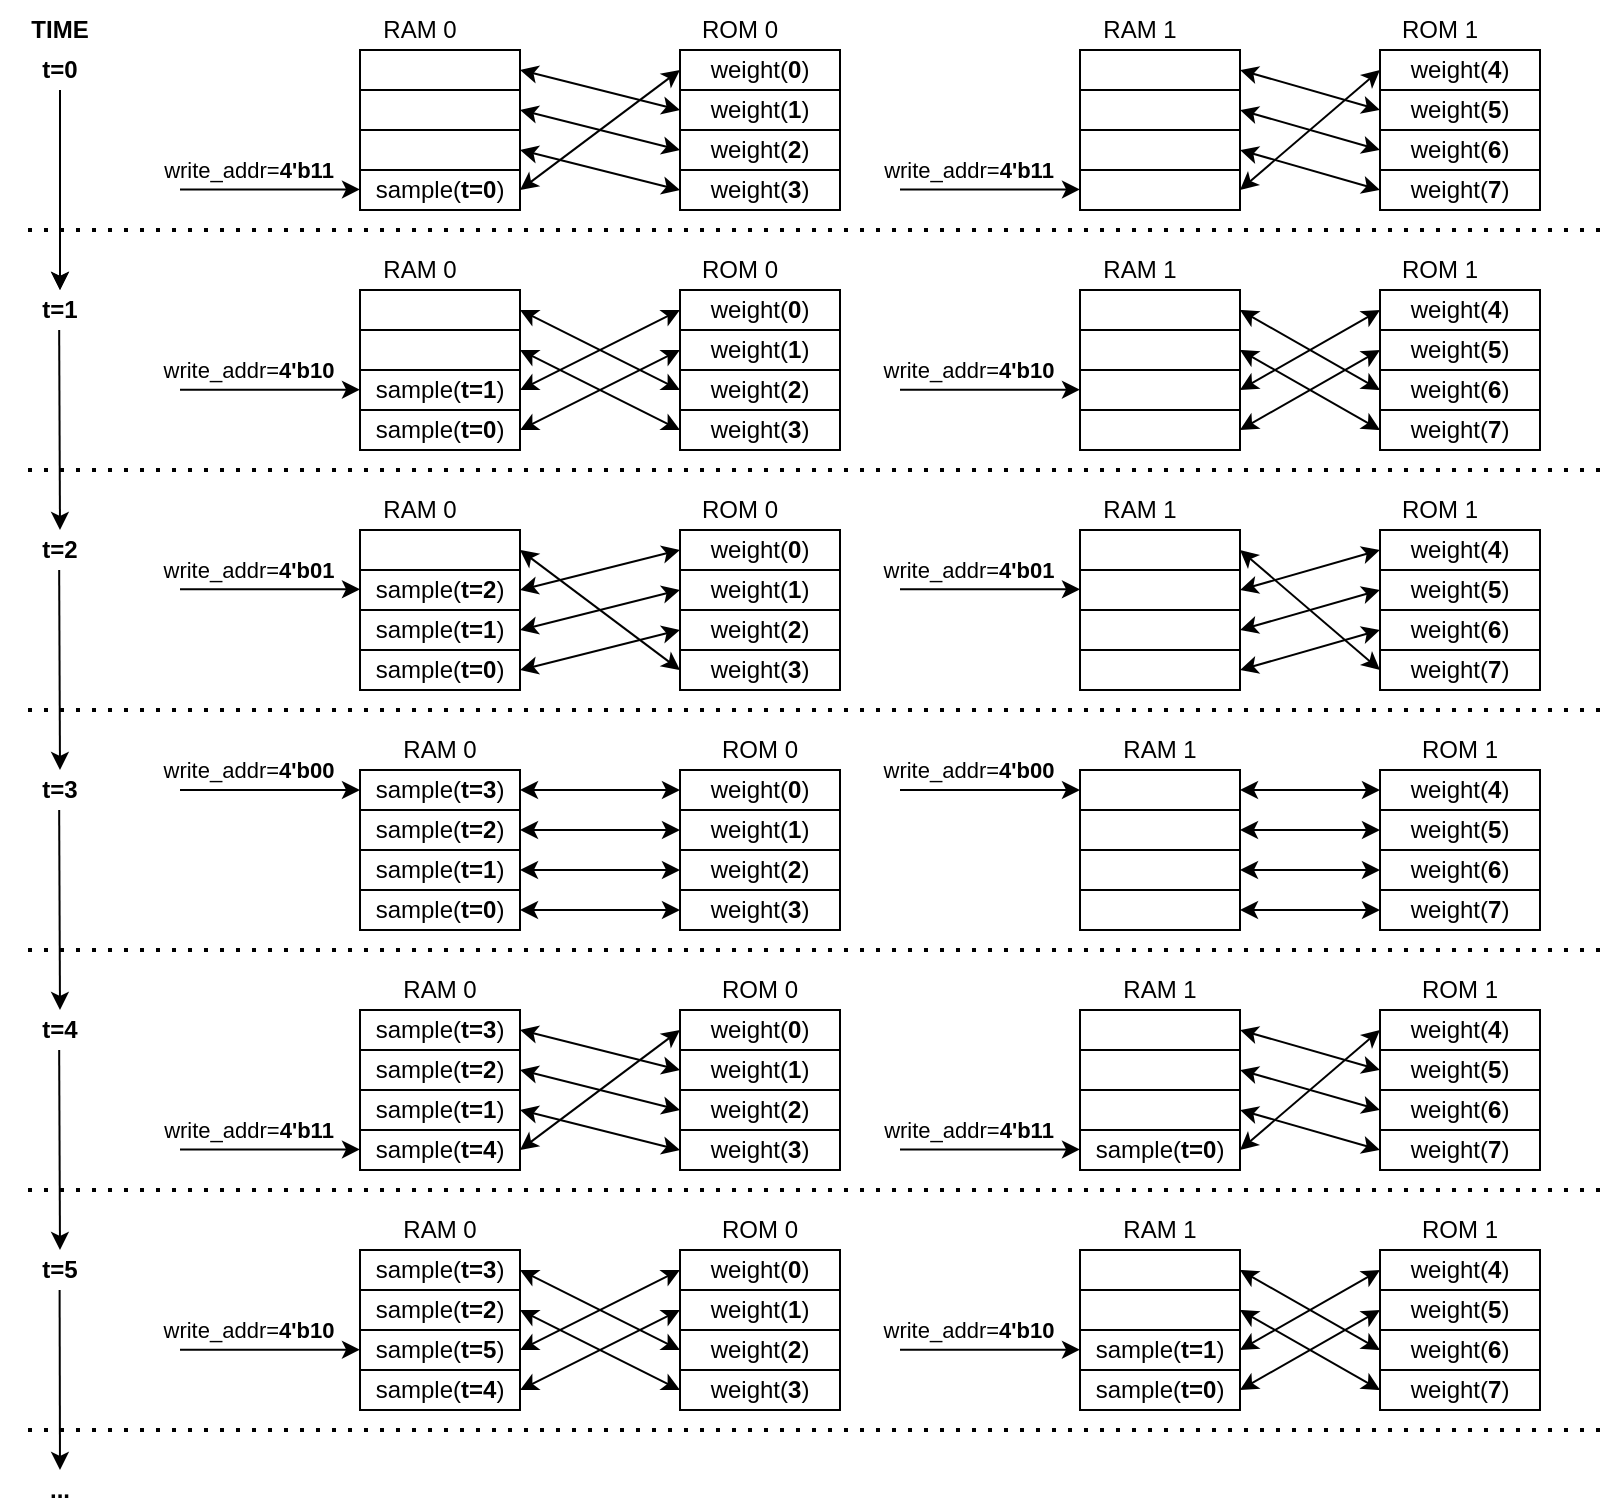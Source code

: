 <mxfile version="25.0.3">
  <diagram name="Page-1" id="099fd60b-425b-db50-ffb0-6b813814b670">
    <mxGraphModel dx="1434" dy="795" grid="1" gridSize="10" guides="1" tooltips="1" connect="1" arrows="1" fold="1" page="1" pageScale="1" pageWidth="850" pageHeight="1100" background="none" math="0" shadow="0">
      <root>
        <mxCell id="0" />
        <mxCell id="1" parent="0" />
        <mxCell id="505jJCxTDHuLh0HeMeBI-2" value="" style="rounded=0;whiteSpace=wrap;html=1;" parent="1" vertex="1">
          <mxGeometry x="360" y="200" width="80" height="20" as="geometry" />
        </mxCell>
        <mxCell id="505jJCxTDHuLh0HeMeBI-3" value="" style="rounded=0;whiteSpace=wrap;html=1;" parent="1" vertex="1">
          <mxGeometry x="360" y="220" width="80" height="20" as="geometry" />
        </mxCell>
        <mxCell id="505jJCxTDHuLh0HeMeBI-4" value="" style="rounded=0;whiteSpace=wrap;html=1;" parent="1" vertex="1">
          <mxGeometry x="360" y="240" width="80" height="20" as="geometry" />
        </mxCell>
        <mxCell id="505jJCxTDHuLh0HeMeBI-5" value="sample(&lt;b&gt;t=0&lt;/b&gt;)" style="rounded=0;whiteSpace=wrap;html=1;" parent="1" vertex="1">
          <mxGeometry x="360" y="260" width="80" height="20" as="geometry" />
        </mxCell>
        <mxCell id="505jJCxTDHuLh0HeMeBI-6" value="weight(&lt;b&gt;0&lt;/b&gt;)" style="rounded=0;whiteSpace=wrap;html=1;" parent="1" vertex="1">
          <mxGeometry x="520" y="200" width="80" height="20" as="geometry" />
        </mxCell>
        <mxCell id="505jJCxTDHuLh0HeMeBI-7" value="weight(&lt;b&gt;1&lt;/b&gt;)" style="rounded=0;whiteSpace=wrap;html=1;" parent="1" vertex="1">
          <mxGeometry x="520" y="220" width="80" height="20" as="geometry" />
        </mxCell>
        <mxCell id="505jJCxTDHuLh0HeMeBI-8" value="weight(&lt;b&gt;2&lt;/b&gt;)" style="rounded=0;whiteSpace=wrap;html=1;" parent="1" vertex="1">
          <mxGeometry x="520" y="240" width="80" height="20" as="geometry" />
        </mxCell>
        <mxCell id="505jJCxTDHuLh0HeMeBI-9" value="weight(&lt;b&gt;3&lt;/b&gt;)" style="rounded=0;whiteSpace=wrap;html=1;" parent="1" vertex="1">
          <mxGeometry x="520" y="260" width="80" height="20" as="geometry" />
        </mxCell>
        <mxCell id="505jJCxTDHuLh0HeMeBI-12" value="" style="endArrow=classic;startArrow=classic;html=1;rounded=0;exitX=1;exitY=0.5;exitDx=0;exitDy=0;entryX=0;entryY=0.5;entryDx=0;entryDy=0;" parent="1" source="505jJCxTDHuLh0HeMeBI-5" target="505jJCxTDHuLh0HeMeBI-6" edge="1">
          <mxGeometry width="50" height="50" relative="1" as="geometry">
            <mxPoint x="490" y="280" as="sourcePoint" />
            <mxPoint x="540" y="230" as="targetPoint" />
          </mxGeometry>
        </mxCell>
        <mxCell id="505jJCxTDHuLh0HeMeBI-13" value="" style="endArrow=classic;startArrow=classic;html=1;rounded=0;exitX=1;exitY=0.5;exitDx=0;exitDy=0;entryX=0;entryY=0.5;entryDx=0;entryDy=0;" parent="1" source="505jJCxTDHuLh0HeMeBI-4" target="505jJCxTDHuLh0HeMeBI-9" edge="1">
          <mxGeometry width="50" height="50" relative="1" as="geometry">
            <mxPoint x="500" y="430" as="sourcePoint" />
            <mxPoint x="620" y="310" as="targetPoint" />
          </mxGeometry>
        </mxCell>
        <mxCell id="505jJCxTDHuLh0HeMeBI-14" value="" style="endArrow=classic;startArrow=classic;html=1;rounded=0;exitX=1;exitY=0.5;exitDx=0;exitDy=0;entryX=0;entryY=0.5;entryDx=0;entryDy=0;" parent="1" source="505jJCxTDHuLh0HeMeBI-3" target="505jJCxTDHuLh0HeMeBI-8" edge="1">
          <mxGeometry width="50" height="50" relative="1" as="geometry">
            <mxPoint x="465" y="230" as="sourcePoint" />
            <mxPoint x="585" y="270" as="targetPoint" />
          </mxGeometry>
        </mxCell>
        <mxCell id="505jJCxTDHuLh0HeMeBI-15" value="" style="endArrow=classic;startArrow=classic;html=1;rounded=0;exitX=1;exitY=0.5;exitDx=0;exitDy=0;entryX=0;entryY=0.5;entryDx=0;entryDy=0;" parent="1" source="505jJCxTDHuLh0HeMeBI-2" target="505jJCxTDHuLh0HeMeBI-7" edge="1">
          <mxGeometry width="50" height="50" relative="1" as="geometry">
            <mxPoint x="460" y="200" as="sourcePoint" />
            <mxPoint x="580" y="240" as="targetPoint" />
          </mxGeometry>
        </mxCell>
        <mxCell id="505jJCxTDHuLh0HeMeBI-16" value="" style="rounded=0;whiteSpace=wrap;html=1;" parent="1" vertex="1">
          <mxGeometry x="360" y="320" width="80" height="20" as="geometry" />
        </mxCell>
        <mxCell id="505jJCxTDHuLh0HeMeBI-17" value="" style="rounded=0;whiteSpace=wrap;html=1;" parent="1" vertex="1">
          <mxGeometry x="360" y="340" width="80" height="20" as="geometry" />
        </mxCell>
        <mxCell id="505jJCxTDHuLh0HeMeBI-18" value="sample(&lt;b&gt;t=1&lt;/b&gt;)" style="rounded=0;whiteSpace=wrap;html=1;" parent="1" vertex="1">
          <mxGeometry x="360" y="360" width="80" height="20" as="geometry" />
        </mxCell>
        <mxCell id="505jJCxTDHuLh0HeMeBI-19" value="sample(&lt;b&gt;t=0&lt;/b&gt;)" style="rounded=0;whiteSpace=wrap;html=1;" parent="1" vertex="1">
          <mxGeometry x="360" y="380" width="80" height="20" as="geometry" />
        </mxCell>
        <mxCell id="505jJCxTDHuLh0HeMeBI-20" value="weight(&lt;b&gt;0&lt;/b&gt;)" style="rounded=0;whiteSpace=wrap;html=1;" parent="1" vertex="1">
          <mxGeometry x="520" y="320" width="80" height="20" as="geometry" />
        </mxCell>
        <mxCell id="505jJCxTDHuLh0HeMeBI-21" value="weight(&lt;b&gt;1&lt;/b&gt;)" style="rounded=0;whiteSpace=wrap;html=1;" parent="1" vertex="1">
          <mxGeometry x="520" y="340" width="80" height="20" as="geometry" />
        </mxCell>
        <mxCell id="505jJCxTDHuLh0HeMeBI-22" value="weight(&lt;b&gt;2&lt;/b&gt;)" style="rounded=0;whiteSpace=wrap;html=1;" parent="1" vertex="1">
          <mxGeometry x="520" y="360" width="80" height="20" as="geometry" />
        </mxCell>
        <mxCell id="505jJCxTDHuLh0HeMeBI-23" value="weight(&lt;b&gt;3&lt;/b&gt;)" style="rounded=0;whiteSpace=wrap;html=1;" parent="1" vertex="1">
          <mxGeometry x="520" y="380" width="80" height="20" as="geometry" />
        </mxCell>
        <mxCell id="505jJCxTDHuLh0HeMeBI-24" value="" style="endArrow=classic;html=1;rounded=0;entryX=0;entryY=0.5;entryDx=0;entryDy=0;" parent="1" edge="1">
          <mxGeometry width="50" height="50" relative="1" as="geometry">
            <mxPoint x="270" y="369.83" as="sourcePoint" />
            <mxPoint x="360" y="369.83" as="targetPoint" />
          </mxGeometry>
        </mxCell>
        <mxCell id="505jJCxTDHuLh0HeMeBI-25" value="&lt;div&gt;write_addr=&lt;b&gt;4&#39;b10&lt;/b&gt;&lt;/div&gt;" style="edgeLabel;html=1;align=center;verticalAlign=middle;resizable=0;points=[];" parent="505jJCxTDHuLh0HeMeBI-24" vertex="1" connectable="0">
          <mxGeometry x="-0.346" y="1" relative="1" as="geometry">
            <mxPoint x="4" y="-9" as="offset" />
          </mxGeometry>
        </mxCell>
        <mxCell id="505jJCxTDHuLh0HeMeBI-26" value="" style="endArrow=classic;startArrow=classic;html=1;rounded=0;exitX=1;exitY=0.5;exitDx=0;exitDy=0;entryX=0;entryY=0.5;entryDx=0;entryDy=0;" parent="1" source="505jJCxTDHuLh0HeMeBI-18" target="505jJCxTDHuLh0HeMeBI-20" edge="1">
          <mxGeometry width="50" height="50" relative="1" as="geometry">
            <mxPoint x="490" y="420" as="sourcePoint" />
            <mxPoint x="540" y="370" as="targetPoint" />
          </mxGeometry>
        </mxCell>
        <mxCell id="505jJCxTDHuLh0HeMeBI-27" value="" style="endArrow=classic;startArrow=classic;html=1;rounded=0;exitX=1;exitY=0.5;exitDx=0;exitDy=0;entryX=0;entryY=0.5;entryDx=0;entryDy=0;" parent="1" source="505jJCxTDHuLh0HeMeBI-17" target="505jJCxTDHuLh0HeMeBI-23" edge="1">
          <mxGeometry width="50" height="50" relative="1" as="geometry">
            <mxPoint x="500" y="570" as="sourcePoint" />
            <mxPoint x="620" y="450" as="targetPoint" />
          </mxGeometry>
        </mxCell>
        <mxCell id="505jJCxTDHuLh0HeMeBI-28" value="" style="endArrow=classic;startArrow=classic;html=1;rounded=0;exitX=1;exitY=0.5;exitDx=0;exitDy=0;entryX=0;entryY=0.5;entryDx=0;entryDy=0;" parent="1" source="505jJCxTDHuLh0HeMeBI-16" target="505jJCxTDHuLh0HeMeBI-22" edge="1">
          <mxGeometry width="50" height="50" relative="1" as="geometry">
            <mxPoint x="465" y="370" as="sourcePoint" />
            <mxPoint x="585" y="410" as="targetPoint" />
          </mxGeometry>
        </mxCell>
        <mxCell id="505jJCxTDHuLh0HeMeBI-29" value="" style="endArrow=classic;startArrow=classic;html=1;rounded=0;exitX=1;exitY=0.5;exitDx=0;exitDy=0;entryX=0;entryY=0.5;entryDx=0;entryDy=0;" parent="1" source="505jJCxTDHuLh0HeMeBI-19" target="505jJCxTDHuLh0HeMeBI-21" edge="1">
          <mxGeometry width="50" height="50" relative="1" as="geometry">
            <mxPoint x="460" y="340" as="sourcePoint" />
            <mxPoint x="580" y="380" as="targetPoint" />
          </mxGeometry>
        </mxCell>
        <mxCell id="505jJCxTDHuLh0HeMeBI-44" value="" style="endArrow=classic;html=1;rounded=0;entryX=0;entryY=0.5;entryDx=0;entryDy=0;" parent="1" edge="1">
          <mxGeometry width="50" height="50" relative="1" as="geometry">
            <mxPoint x="270" y="269.71" as="sourcePoint" />
            <mxPoint x="360" y="269.71" as="targetPoint" />
          </mxGeometry>
        </mxCell>
        <mxCell id="505jJCxTDHuLh0HeMeBI-45" value="&lt;div&gt;write_addr=&lt;b&gt;4&#39;b11&lt;/b&gt;&lt;/div&gt;" style="edgeLabel;html=1;align=center;verticalAlign=middle;resizable=0;points=[];" parent="505jJCxTDHuLh0HeMeBI-44" vertex="1" connectable="0">
          <mxGeometry x="-0.346" y="1" relative="1" as="geometry">
            <mxPoint x="4" y="-9" as="offset" />
          </mxGeometry>
        </mxCell>
        <mxCell id="505jJCxTDHuLh0HeMeBI-92" value="" style="rounded=0;whiteSpace=wrap;html=1;" parent="1" vertex="1">
          <mxGeometry x="720" y="200" width="80" height="20" as="geometry" />
        </mxCell>
        <mxCell id="505jJCxTDHuLh0HeMeBI-93" value="" style="rounded=0;whiteSpace=wrap;html=1;" parent="1" vertex="1">
          <mxGeometry x="720" y="220" width="80" height="20" as="geometry" />
        </mxCell>
        <mxCell id="505jJCxTDHuLh0HeMeBI-94" value="" style="rounded=0;whiteSpace=wrap;html=1;" parent="1" vertex="1">
          <mxGeometry x="720" y="240" width="80" height="20" as="geometry" />
        </mxCell>
        <mxCell id="505jJCxTDHuLh0HeMeBI-95" value="" style="rounded=0;whiteSpace=wrap;html=1;" parent="1" vertex="1">
          <mxGeometry x="720" y="260" width="80" height="20" as="geometry" />
        </mxCell>
        <mxCell id="505jJCxTDHuLh0HeMeBI-96" value="weight(&lt;b&gt;4&lt;/b&gt;)" style="rounded=0;whiteSpace=wrap;html=1;" parent="1" vertex="1">
          <mxGeometry x="870" y="200" width="80" height="20" as="geometry" />
        </mxCell>
        <mxCell id="505jJCxTDHuLh0HeMeBI-97" value="weight(&lt;b&gt;5&lt;/b&gt;)" style="rounded=0;whiteSpace=wrap;html=1;" parent="1" vertex="1">
          <mxGeometry x="870" y="220" width="80" height="20" as="geometry" />
        </mxCell>
        <mxCell id="505jJCxTDHuLh0HeMeBI-98" value="weight(&lt;b&gt;6&lt;/b&gt;)" style="rounded=0;whiteSpace=wrap;html=1;" parent="1" vertex="1">
          <mxGeometry x="870" y="240" width="80" height="20" as="geometry" />
        </mxCell>
        <mxCell id="505jJCxTDHuLh0HeMeBI-99" value="weight(&lt;b&gt;7&lt;/b&gt;)" style="rounded=0;whiteSpace=wrap;html=1;" parent="1" vertex="1">
          <mxGeometry x="870" y="260" width="80" height="20" as="geometry" />
        </mxCell>
        <mxCell id="505jJCxTDHuLh0HeMeBI-100" value="" style="endArrow=classic;startArrow=classic;html=1;rounded=0;exitX=1;exitY=0.5;exitDx=0;exitDy=0;entryX=0;entryY=0.5;entryDx=0;entryDy=0;" parent="1" source="505jJCxTDHuLh0HeMeBI-95" target="505jJCxTDHuLh0HeMeBI-96" edge="1">
          <mxGeometry width="50" height="50" relative="1" as="geometry">
            <mxPoint x="840" y="280" as="sourcePoint" />
            <mxPoint x="890" y="230" as="targetPoint" />
          </mxGeometry>
        </mxCell>
        <mxCell id="505jJCxTDHuLh0HeMeBI-101" value="" style="endArrow=classic;startArrow=classic;html=1;rounded=0;exitX=1;exitY=0.5;exitDx=0;exitDy=0;entryX=0;entryY=0.5;entryDx=0;entryDy=0;" parent="1" source="505jJCxTDHuLh0HeMeBI-94" target="505jJCxTDHuLh0HeMeBI-99" edge="1">
          <mxGeometry width="50" height="50" relative="1" as="geometry">
            <mxPoint x="850" y="430" as="sourcePoint" />
            <mxPoint x="970" y="310" as="targetPoint" />
          </mxGeometry>
        </mxCell>
        <mxCell id="505jJCxTDHuLh0HeMeBI-102" value="" style="endArrow=classic;startArrow=classic;html=1;rounded=0;exitX=1;exitY=0.5;exitDx=0;exitDy=0;entryX=0;entryY=0.5;entryDx=0;entryDy=0;" parent="1" source="505jJCxTDHuLh0HeMeBI-93" target="505jJCxTDHuLh0HeMeBI-98" edge="1">
          <mxGeometry width="50" height="50" relative="1" as="geometry">
            <mxPoint x="815" y="230" as="sourcePoint" />
            <mxPoint x="935" y="270" as="targetPoint" />
          </mxGeometry>
        </mxCell>
        <mxCell id="505jJCxTDHuLh0HeMeBI-103" value="" style="endArrow=classic;startArrow=classic;html=1;rounded=0;exitX=1;exitY=0.5;exitDx=0;exitDy=0;entryX=0;entryY=0.5;entryDx=0;entryDy=0;" parent="1" source="505jJCxTDHuLh0HeMeBI-92" target="505jJCxTDHuLh0HeMeBI-97" edge="1">
          <mxGeometry width="50" height="50" relative="1" as="geometry">
            <mxPoint x="810" y="200" as="sourcePoint" />
            <mxPoint x="930" y="240" as="targetPoint" />
          </mxGeometry>
        </mxCell>
        <mxCell id="505jJCxTDHuLh0HeMeBI-104" value="" style="endArrow=classic;html=1;rounded=0;entryX=0;entryY=0.5;entryDx=0;entryDy=0;" parent="1" edge="1">
          <mxGeometry width="50" height="50" relative="1" as="geometry">
            <mxPoint x="630" y="269.71" as="sourcePoint" />
            <mxPoint x="720" y="269.71" as="targetPoint" />
          </mxGeometry>
        </mxCell>
        <mxCell id="505jJCxTDHuLh0HeMeBI-105" value="&lt;div&gt;write_addr=&lt;b&gt;4&#39;b11&lt;/b&gt;&lt;/div&gt;" style="edgeLabel;html=1;align=center;verticalAlign=middle;resizable=0;points=[];" parent="505jJCxTDHuLh0HeMeBI-104" vertex="1" connectable="0">
          <mxGeometry x="-0.346" y="1" relative="1" as="geometry">
            <mxPoint x="4" y="-9" as="offset" />
          </mxGeometry>
        </mxCell>
        <mxCell id="505jJCxTDHuLh0HeMeBI-106" value="" style="rounded=0;whiteSpace=wrap;html=1;" parent="1" vertex="1">
          <mxGeometry x="720" y="320" width="80" height="20" as="geometry" />
        </mxCell>
        <mxCell id="505jJCxTDHuLh0HeMeBI-107" value="" style="rounded=0;whiteSpace=wrap;html=1;" parent="1" vertex="1">
          <mxGeometry x="720" y="340" width="80" height="20" as="geometry" />
        </mxCell>
        <mxCell id="505jJCxTDHuLh0HeMeBI-108" value="" style="rounded=0;whiteSpace=wrap;html=1;" parent="1" vertex="1">
          <mxGeometry x="720" y="360" width="80" height="20" as="geometry" />
        </mxCell>
        <mxCell id="505jJCxTDHuLh0HeMeBI-109" value="" style="rounded=0;whiteSpace=wrap;html=1;" parent="1" vertex="1">
          <mxGeometry x="720" y="380" width="80" height="20" as="geometry" />
        </mxCell>
        <mxCell id="505jJCxTDHuLh0HeMeBI-110" value="weight(&lt;b&gt;4&lt;/b&gt;)" style="rounded=0;whiteSpace=wrap;html=1;" parent="1" vertex="1">
          <mxGeometry x="870" y="320" width="80" height="20" as="geometry" />
        </mxCell>
        <mxCell id="505jJCxTDHuLh0HeMeBI-111" value="weight(&lt;b&gt;5&lt;/b&gt;)" style="rounded=0;whiteSpace=wrap;html=1;" parent="1" vertex="1">
          <mxGeometry x="870" y="340" width="80" height="20" as="geometry" />
        </mxCell>
        <mxCell id="505jJCxTDHuLh0HeMeBI-112" value="weight(&lt;b&gt;6&lt;/b&gt;)" style="rounded=0;whiteSpace=wrap;html=1;" parent="1" vertex="1">
          <mxGeometry x="870" y="360" width="80" height="20" as="geometry" />
        </mxCell>
        <mxCell id="505jJCxTDHuLh0HeMeBI-113" value="weight(&lt;b&gt;7&lt;/b&gt;)" style="rounded=0;whiteSpace=wrap;html=1;" parent="1" vertex="1">
          <mxGeometry x="870" y="380" width="80" height="20" as="geometry" />
        </mxCell>
        <mxCell id="505jJCxTDHuLh0HeMeBI-114" value="" style="endArrow=classic;html=1;rounded=0;entryX=0;entryY=0.5;entryDx=0;entryDy=0;" parent="1" edge="1">
          <mxGeometry width="50" height="50" relative="1" as="geometry">
            <mxPoint x="630" y="369.83" as="sourcePoint" />
            <mxPoint x="720" y="369.83" as="targetPoint" />
          </mxGeometry>
        </mxCell>
        <mxCell id="505jJCxTDHuLh0HeMeBI-115" value="&lt;div&gt;write_addr=&lt;b&gt;4&#39;b10&lt;/b&gt;&lt;/div&gt;" style="edgeLabel;html=1;align=center;verticalAlign=middle;resizable=0;points=[];" parent="505jJCxTDHuLh0HeMeBI-114" vertex="1" connectable="0">
          <mxGeometry x="-0.346" y="1" relative="1" as="geometry">
            <mxPoint x="4" y="-9" as="offset" />
          </mxGeometry>
        </mxCell>
        <mxCell id="505jJCxTDHuLh0HeMeBI-116" value="" style="endArrow=classic;startArrow=classic;html=1;rounded=0;exitX=1;exitY=0.5;exitDx=0;exitDy=0;entryX=0;entryY=0.5;entryDx=0;entryDy=0;" parent="1" source="505jJCxTDHuLh0HeMeBI-108" target="505jJCxTDHuLh0HeMeBI-110" edge="1">
          <mxGeometry width="50" height="50" relative="1" as="geometry">
            <mxPoint x="840" y="420" as="sourcePoint" />
            <mxPoint x="890" y="370" as="targetPoint" />
          </mxGeometry>
        </mxCell>
        <mxCell id="505jJCxTDHuLh0HeMeBI-117" value="" style="endArrow=classic;startArrow=classic;html=1;rounded=0;exitX=1;exitY=0.5;exitDx=0;exitDy=0;entryX=0;entryY=0.5;entryDx=0;entryDy=0;" parent="1" source="505jJCxTDHuLh0HeMeBI-107" target="505jJCxTDHuLh0HeMeBI-113" edge="1">
          <mxGeometry width="50" height="50" relative="1" as="geometry">
            <mxPoint x="850" y="570" as="sourcePoint" />
            <mxPoint x="970" y="450" as="targetPoint" />
          </mxGeometry>
        </mxCell>
        <mxCell id="505jJCxTDHuLh0HeMeBI-118" value="" style="endArrow=classic;startArrow=classic;html=1;rounded=0;exitX=1;exitY=0.5;exitDx=0;exitDy=0;entryX=0;entryY=0.5;entryDx=0;entryDy=0;" parent="1" source="505jJCxTDHuLh0HeMeBI-106" target="505jJCxTDHuLh0HeMeBI-112" edge="1">
          <mxGeometry width="50" height="50" relative="1" as="geometry">
            <mxPoint x="815" y="370" as="sourcePoint" />
            <mxPoint x="935" y="410" as="targetPoint" />
          </mxGeometry>
        </mxCell>
        <mxCell id="505jJCxTDHuLh0HeMeBI-119" value="" style="endArrow=classic;startArrow=classic;html=1;rounded=0;exitX=1;exitY=0.5;exitDx=0;exitDy=0;entryX=0;entryY=0.5;entryDx=0;entryDy=0;" parent="1" source="505jJCxTDHuLh0HeMeBI-109" target="505jJCxTDHuLh0HeMeBI-111" edge="1">
          <mxGeometry width="50" height="50" relative="1" as="geometry">
            <mxPoint x="810" y="340" as="sourcePoint" />
            <mxPoint x="930" y="380" as="targetPoint" />
          </mxGeometry>
        </mxCell>
        <mxCell id="505jJCxTDHuLh0HeMeBI-120" value="" style="rounded=0;whiteSpace=wrap;html=1;" parent="1" vertex="1">
          <mxGeometry x="360" y="440" width="80" height="20" as="geometry" />
        </mxCell>
        <mxCell id="505jJCxTDHuLh0HeMeBI-121" value="sample(&lt;b&gt;t=2&lt;/b&gt;)" style="rounded=0;whiteSpace=wrap;html=1;" parent="1" vertex="1">
          <mxGeometry x="360" y="460" width="80" height="20" as="geometry" />
        </mxCell>
        <mxCell id="505jJCxTDHuLh0HeMeBI-122" value="sample(&lt;b&gt;t=1&lt;/b&gt;)" style="rounded=0;whiteSpace=wrap;html=1;" parent="1" vertex="1">
          <mxGeometry x="360" y="480" width="80" height="20" as="geometry" />
        </mxCell>
        <mxCell id="505jJCxTDHuLh0HeMeBI-123" value="sample(&lt;b&gt;t=0&lt;/b&gt;)" style="rounded=0;whiteSpace=wrap;html=1;" parent="1" vertex="1">
          <mxGeometry x="360" y="500" width="80" height="20" as="geometry" />
        </mxCell>
        <mxCell id="505jJCxTDHuLh0HeMeBI-124" value="weight(&lt;b&gt;0&lt;/b&gt;)" style="rounded=0;whiteSpace=wrap;html=1;" parent="1" vertex="1">
          <mxGeometry x="520" y="440" width="80" height="20" as="geometry" />
        </mxCell>
        <mxCell id="505jJCxTDHuLh0HeMeBI-125" value="weight(&lt;b&gt;1&lt;/b&gt;)" style="rounded=0;whiteSpace=wrap;html=1;" parent="1" vertex="1">
          <mxGeometry x="520" y="460" width="80" height="20" as="geometry" />
        </mxCell>
        <mxCell id="505jJCxTDHuLh0HeMeBI-126" value="weight(&lt;b&gt;2&lt;/b&gt;)" style="rounded=0;whiteSpace=wrap;html=1;" parent="1" vertex="1">
          <mxGeometry x="520" y="480" width="80" height="20" as="geometry" />
        </mxCell>
        <mxCell id="505jJCxTDHuLh0HeMeBI-127" value="weight(&lt;b&gt;3&lt;/b&gt;)" style="rounded=0;whiteSpace=wrap;html=1;" parent="1" vertex="1">
          <mxGeometry x="520" y="500" width="80" height="20" as="geometry" />
        </mxCell>
        <mxCell id="505jJCxTDHuLh0HeMeBI-128" value="" style="endArrow=classic;html=1;rounded=0;entryX=0;entryY=0.5;entryDx=0;entryDy=0;" parent="1" edge="1">
          <mxGeometry width="50" height="50" relative="1" as="geometry">
            <mxPoint x="270" y="469.66" as="sourcePoint" />
            <mxPoint x="360" y="469.66" as="targetPoint" />
          </mxGeometry>
        </mxCell>
        <mxCell id="505jJCxTDHuLh0HeMeBI-129" value="&lt;div&gt;write_addr=&lt;b&gt;4&#39;b01&lt;/b&gt;&lt;/div&gt;" style="edgeLabel;html=1;align=center;verticalAlign=middle;resizable=0;points=[];" parent="505jJCxTDHuLh0HeMeBI-128" vertex="1" connectable="0">
          <mxGeometry x="-0.346" y="1" relative="1" as="geometry">
            <mxPoint x="4" y="-9" as="offset" />
          </mxGeometry>
        </mxCell>
        <mxCell id="505jJCxTDHuLh0HeMeBI-130" value="" style="endArrow=classic;startArrow=classic;html=1;rounded=0;entryX=0;entryY=0.5;entryDx=0;entryDy=0;exitX=1;exitY=0.5;exitDx=0;exitDy=0;" parent="1" source="505jJCxTDHuLh0HeMeBI-121" target="505jJCxTDHuLh0HeMeBI-124" edge="1">
          <mxGeometry width="50" height="50" relative="1" as="geometry">
            <mxPoint x="480" y="440" as="sourcePoint" />
            <mxPoint x="540" y="490" as="targetPoint" />
          </mxGeometry>
        </mxCell>
        <mxCell id="505jJCxTDHuLh0HeMeBI-131" value="" style="endArrow=classic;startArrow=classic;html=1;rounded=0;entryX=0;entryY=0.5;entryDx=0;entryDy=0;exitX=1;exitY=0.5;exitDx=0;exitDy=0;" parent="1" source="505jJCxTDHuLh0HeMeBI-120" target="505jJCxTDHuLh0HeMeBI-127" edge="1">
          <mxGeometry width="50" height="50" relative="1" as="geometry">
            <mxPoint x="480" y="440" as="sourcePoint" />
            <mxPoint x="620" y="570" as="targetPoint" />
          </mxGeometry>
        </mxCell>
        <mxCell id="505jJCxTDHuLh0HeMeBI-132" value="" style="endArrow=classic;startArrow=classic;html=1;rounded=0;exitX=1;exitY=0.5;exitDx=0;exitDy=0;entryX=0;entryY=0.5;entryDx=0;entryDy=0;" parent="1" source="505jJCxTDHuLh0HeMeBI-123" target="505jJCxTDHuLh0HeMeBI-126" edge="1">
          <mxGeometry width="50" height="50" relative="1" as="geometry">
            <mxPoint x="465" y="490" as="sourcePoint" />
            <mxPoint x="585" y="530" as="targetPoint" />
          </mxGeometry>
        </mxCell>
        <mxCell id="505jJCxTDHuLh0HeMeBI-133" value="" style="endArrow=classic;startArrow=classic;html=1;rounded=0;exitX=1;exitY=0.5;exitDx=0;exitDy=0;entryX=0;entryY=0.5;entryDx=0;entryDy=0;" parent="1" source="505jJCxTDHuLh0HeMeBI-122" target="505jJCxTDHuLh0HeMeBI-125" edge="1">
          <mxGeometry width="50" height="50" relative="1" as="geometry">
            <mxPoint x="460" y="460" as="sourcePoint" />
            <mxPoint x="580" y="500" as="targetPoint" />
          </mxGeometry>
        </mxCell>
        <mxCell id="505jJCxTDHuLh0HeMeBI-134" value="" style="rounded=0;whiteSpace=wrap;html=1;" parent="1" vertex="1">
          <mxGeometry x="720" y="440" width="80" height="20" as="geometry" />
        </mxCell>
        <mxCell id="505jJCxTDHuLh0HeMeBI-135" value="" style="rounded=0;whiteSpace=wrap;html=1;" parent="1" vertex="1">
          <mxGeometry x="720" y="460" width="80" height="20" as="geometry" />
        </mxCell>
        <mxCell id="505jJCxTDHuLh0HeMeBI-136" value="" style="rounded=0;whiteSpace=wrap;html=1;" parent="1" vertex="1">
          <mxGeometry x="720" y="480" width="80" height="20" as="geometry" />
        </mxCell>
        <mxCell id="505jJCxTDHuLh0HeMeBI-137" value="" style="rounded=0;whiteSpace=wrap;html=1;" parent="1" vertex="1">
          <mxGeometry x="720" y="500" width="80" height="20" as="geometry" />
        </mxCell>
        <mxCell id="505jJCxTDHuLh0HeMeBI-138" value="weight(&lt;b&gt;4&lt;/b&gt;)" style="rounded=0;whiteSpace=wrap;html=1;" parent="1" vertex="1">
          <mxGeometry x="870" y="440" width="80" height="20" as="geometry" />
        </mxCell>
        <mxCell id="505jJCxTDHuLh0HeMeBI-139" value="weight(&lt;b&gt;5&lt;/b&gt;)" style="rounded=0;whiteSpace=wrap;html=1;" parent="1" vertex="1">
          <mxGeometry x="870" y="460" width="80" height="20" as="geometry" />
        </mxCell>
        <mxCell id="505jJCxTDHuLh0HeMeBI-140" value="weight(&lt;b&gt;6&lt;/b&gt;)" style="rounded=0;whiteSpace=wrap;html=1;" parent="1" vertex="1">
          <mxGeometry x="870" y="480" width="80" height="20" as="geometry" />
        </mxCell>
        <mxCell id="505jJCxTDHuLh0HeMeBI-141" value="weight(&lt;b&gt;7&lt;/b&gt;)" style="rounded=0;whiteSpace=wrap;html=1;" parent="1" vertex="1">
          <mxGeometry x="870" y="500" width="80" height="20" as="geometry" />
        </mxCell>
        <mxCell id="505jJCxTDHuLh0HeMeBI-144" value="" style="endArrow=classic;startArrow=classic;html=1;rounded=0;exitX=1;exitY=0.5;exitDx=0;exitDy=0;entryX=0;entryY=0.5;entryDx=0;entryDy=0;" parent="1" source="505jJCxTDHuLh0HeMeBI-135" target="505jJCxTDHuLh0HeMeBI-138" edge="1">
          <mxGeometry width="50" height="50" relative="1" as="geometry">
            <mxPoint x="840" y="540" as="sourcePoint" />
            <mxPoint x="890" y="490" as="targetPoint" />
          </mxGeometry>
        </mxCell>
        <mxCell id="505jJCxTDHuLh0HeMeBI-145" value="" style="endArrow=classic;startArrow=classic;html=1;rounded=0;exitX=1;exitY=0.5;exitDx=0;exitDy=0;entryX=0;entryY=0.5;entryDx=0;entryDy=0;" parent="1" source="505jJCxTDHuLh0HeMeBI-134" target="505jJCxTDHuLh0HeMeBI-141" edge="1">
          <mxGeometry width="50" height="50" relative="1" as="geometry">
            <mxPoint x="850" y="690" as="sourcePoint" />
            <mxPoint x="970" y="570" as="targetPoint" />
          </mxGeometry>
        </mxCell>
        <mxCell id="505jJCxTDHuLh0HeMeBI-146" value="" style="endArrow=classic;startArrow=classic;html=1;rounded=0;exitX=1;exitY=0.5;exitDx=0;exitDy=0;entryX=0;entryY=0.5;entryDx=0;entryDy=0;" parent="1" source="505jJCxTDHuLh0HeMeBI-137" target="505jJCxTDHuLh0HeMeBI-140" edge="1">
          <mxGeometry width="50" height="50" relative="1" as="geometry">
            <mxPoint x="815" y="490" as="sourcePoint" />
            <mxPoint x="935" y="530" as="targetPoint" />
          </mxGeometry>
        </mxCell>
        <mxCell id="505jJCxTDHuLh0HeMeBI-147" value="" style="endArrow=classic;startArrow=classic;html=1;rounded=0;exitX=1;exitY=0.5;exitDx=0;exitDy=0;entryX=0;entryY=0.5;entryDx=0;entryDy=0;" parent="1" source="505jJCxTDHuLh0HeMeBI-136" target="505jJCxTDHuLh0HeMeBI-139" edge="1">
          <mxGeometry width="50" height="50" relative="1" as="geometry">
            <mxPoint x="810" y="460" as="sourcePoint" />
            <mxPoint x="930" y="500" as="targetPoint" />
          </mxGeometry>
        </mxCell>
        <mxCell id="505jJCxTDHuLh0HeMeBI-148" value="" style="endArrow=classic;html=1;rounded=0;entryX=0;entryY=0.5;entryDx=0;entryDy=0;" parent="1" edge="1">
          <mxGeometry width="50" height="50" relative="1" as="geometry">
            <mxPoint x="630" y="469.66" as="sourcePoint" />
            <mxPoint x="720" y="469.66" as="targetPoint" />
          </mxGeometry>
        </mxCell>
        <mxCell id="505jJCxTDHuLh0HeMeBI-149" value="&lt;div&gt;write_addr=&lt;b&gt;4&#39;b01&lt;/b&gt;&lt;/div&gt;" style="edgeLabel;html=1;align=center;verticalAlign=middle;resizable=0;points=[];" parent="505jJCxTDHuLh0HeMeBI-148" vertex="1" connectable="0">
          <mxGeometry x="-0.346" y="1" relative="1" as="geometry">
            <mxPoint x="4" y="-9" as="offset" />
          </mxGeometry>
        </mxCell>
        <mxCell id="505jJCxTDHuLh0HeMeBI-150" value="sample(&lt;b&gt;t=3&lt;/b&gt;)" style="rounded=0;whiteSpace=wrap;html=1;" parent="1" vertex="1">
          <mxGeometry x="360" y="560" width="80" height="20" as="geometry" />
        </mxCell>
        <mxCell id="505jJCxTDHuLh0HeMeBI-151" value="sample(&lt;b&gt;t=2&lt;/b&gt;)" style="rounded=0;whiteSpace=wrap;html=1;" parent="1" vertex="1">
          <mxGeometry x="360" y="580" width="80" height="20" as="geometry" />
        </mxCell>
        <mxCell id="505jJCxTDHuLh0HeMeBI-152" value="sample(&lt;b&gt;t=1&lt;/b&gt;)" style="rounded=0;whiteSpace=wrap;html=1;" parent="1" vertex="1">
          <mxGeometry x="360" y="600" width="80" height="20" as="geometry" />
        </mxCell>
        <mxCell id="505jJCxTDHuLh0HeMeBI-153" value="sample(&lt;b&gt;t=0&lt;/b&gt;)" style="rounded=0;whiteSpace=wrap;html=1;" parent="1" vertex="1">
          <mxGeometry x="360" y="620" width="80" height="20" as="geometry" />
        </mxCell>
        <mxCell id="505jJCxTDHuLh0HeMeBI-154" value="weight(&lt;b&gt;0&lt;/b&gt;)" style="rounded=0;whiteSpace=wrap;html=1;" parent="1" vertex="1">
          <mxGeometry x="520" y="560" width="80" height="20" as="geometry" />
        </mxCell>
        <mxCell id="505jJCxTDHuLh0HeMeBI-155" value="weight(&lt;b&gt;1&lt;/b&gt;)" style="rounded=0;whiteSpace=wrap;html=1;" parent="1" vertex="1">
          <mxGeometry x="520" y="580" width="80" height="20" as="geometry" />
        </mxCell>
        <mxCell id="505jJCxTDHuLh0HeMeBI-156" value="weight(&lt;b&gt;2&lt;/b&gt;)" style="rounded=0;whiteSpace=wrap;html=1;" parent="1" vertex="1">
          <mxGeometry x="520" y="600" width="80" height="20" as="geometry" />
        </mxCell>
        <mxCell id="505jJCxTDHuLh0HeMeBI-157" value="weight(&lt;b&gt;3&lt;/b&gt;)" style="rounded=0;whiteSpace=wrap;html=1;" parent="1" vertex="1">
          <mxGeometry x="520" y="620" width="80" height="20" as="geometry" />
        </mxCell>
        <mxCell id="505jJCxTDHuLh0HeMeBI-158" value="" style="endArrow=classic;html=1;rounded=0;entryX=0;entryY=0.5;entryDx=0;entryDy=0;" parent="1" edge="1">
          <mxGeometry width="50" height="50" relative="1" as="geometry">
            <mxPoint x="270" y="570" as="sourcePoint" />
            <mxPoint x="360" y="570" as="targetPoint" />
          </mxGeometry>
        </mxCell>
        <mxCell id="505jJCxTDHuLh0HeMeBI-159" value="&lt;div&gt;write_addr=&lt;b&gt;4&#39;b00&lt;/b&gt;&lt;/div&gt;" style="edgeLabel;html=1;align=center;verticalAlign=middle;resizable=0;points=[];" parent="505jJCxTDHuLh0HeMeBI-158" vertex="1" connectable="0">
          <mxGeometry x="-0.346" y="1" relative="1" as="geometry">
            <mxPoint x="4" y="-9" as="offset" />
          </mxGeometry>
        </mxCell>
        <mxCell id="505jJCxTDHuLh0HeMeBI-160" value="" style="endArrow=classic;startArrow=classic;html=1;rounded=0;entryX=0;entryY=0.5;entryDx=0;entryDy=0;exitX=1;exitY=0.5;exitDx=0;exitDy=0;" parent="1" source="505jJCxTDHuLh0HeMeBI-150" target="505jJCxTDHuLh0HeMeBI-154" edge="1">
          <mxGeometry width="50" height="50" relative="1" as="geometry">
            <mxPoint x="480" y="560" as="sourcePoint" />
            <mxPoint x="540" y="610" as="targetPoint" />
          </mxGeometry>
        </mxCell>
        <mxCell id="505jJCxTDHuLh0HeMeBI-161" value="" style="endArrow=classic;startArrow=classic;html=1;rounded=0;entryX=0;entryY=0.5;entryDx=0;entryDy=0;exitX=1;exitY=0.5;exitDx=0;exitDy=0;" parent="1" source="505jJCxTDHuLh0HeMeBI-153" target="505jJCxTDHuLh0HeMeBI-157" edge="1">
          <mxGeometry width="50" height="50" relative="1" as="geometry">
            <mxPoint x="480" y="560" as="sourcePoint" />
            <mxPoint x="620" y="690" as="targetPoint" />
          </mxGeometry>
        </mxCell>
        <mxCell id="505jJCxTDHuLh0HeMeBI-162" value="" style="endArrow=classic;startArrow=classic;html=1;rounded=0;exitX=1;exitY=0.5;exitDx=0;exitDy=0;entryX=0;entryY=0.5;entryDx=0;entryDy=0;" parent="1" source="505jJCxTDHuLh0HeMeBI-152" target="505jJCxTDHuLh0HeMeBI-156" edge="1">
          <mxGeometry width="50" height="50" relative="1" as="geometry">
            <mxPoint x="465" y="610" as="sourcePoint" />
            <mxPoint x="585" y="650" as="targetPoint" />
          </mxGeometry>
        </mxCell>
        <mxCell id="505jJCxTDHuLh0HeMeBI-163" value="" style="endArrow=classic;startArrow=classic;html=1;rounded=0;exitX=1;exitY=0.5;exitDx=0;exitDy=0;entryX=0;entryY=0.5;entryDx=0;entryDy=0;" parent="1" source="505jJCxTDHuLh0HeMeBI-151" target="505jJCxTDHuLh0HeMeBI-155" edge="1">
          <mxGeometry width="50" height="50" relative="1" as="geometry">
            <mxPoint x="460" y="580" as="sourcePoint" />
            <mxPoint x="580" y="620" as="targetPoint" />
          </mxGeometry>
        </mxCell>
        <mxCell id="505jJCxTDHuLh0HeMeBI-164" value="" style="rounded=0;whiteSpace=wrap;html=1;" parent="1" vertex="1">
          <mxGeometry x="720" y="560" width="80" height="20" as="geometry" />
        </mxCell>
        <mxCell id="505jJCxTDHuLh0HeMeBI-165" value="" style="rounded=0;whiteSpace=wrap;html=1;" parent="1" vertex="1">
          <mxGeometry x="720" y="580" width="80" height="20" as="geometry" />
        </mxCell>
        <mxCell id="505jJCxTDHuLh0HeMeBI-166" value="" style="rounded=0;whiteSpace=wrap;html=1;" parent="1" vertex="1">
          <mxGeometry x="720" y="600" width="80" height="20" as="geometry" />
        </mxCell>
        <mxCell id="505jJCxTDHuLh0HeMeBI-167" value="" style="rounded=0;whiteSpace=wrap;html=1;" parent="1" vertex="1">
          <mxGeometry x="720" y="620" width="80" height="20" as="geometry" />
        </mxCell>
        <mxCell id="505jJCxTDHuLh0HeMeBI-168" value="weight(&lt;b&gt;4&lt;/b&gt;)" style="rounded=0;whiteSpace=wrap;html=1;" parent="1" vertex="1">
          <mxGeometry x="870" y="560" width="80" height="20" as="geometry" />
        </mxCell>
        <mxCell id="505jJCxTDHuLh0HeMeBI-169" value="weight(&lt;b&gt;5&lt;/b&gt;)" style="rounded=0;whiteSpace=wrap;html=1;" parent="1" vertex="1">
          <mxGeometry x="870" y="580" width="80" height="20" as="geometry" />
        </mxCell>
        <mxCell id="505jJCxTDHuLh0HeMeBI-170" value="weight(&lt;b&gt;6&lt;/b&gt;)" style="rounded=0;whiteSpace=wrap;html=1;" parent="1" vertex="1">
          <mxGeometry x="870" y="600" width="80" height="20" as="geometry" />
        </mxCell>
        <mxCell id="505jJCxTDHuLh0HeMeBI-171" value="weight(&lt;b&gt;7&lt;/b&gt;)" style="rounded=0;whiteSpace=wrap;html=1;" parent="1" vertex="1">
          <mxGeometry x="870" y="620" width="80" height="20" as="geometry" />
        </mxCell>
        <mxCell id="505jJCxTDHuLh0HeMeBI-172" value="" style="endArrow=classic;startArrow=classic;html=1;rounded=0;exitX=1;exitY=0.5;exitDx=0;exitDy=0;entryX=0;entryY=0.5;entryDx=0;entryDy=0;" parent="1" source="505jJCxTDHuLh0HeMeBI-164" target="505jJCxTDHuLh0HeMeBI-168" edge="1">
          <mxGeometry width="50" height="50" relative="1" as="geometry">
            <mxPoint x="840" y="660" as="sourcePoint" />
            <mxPoint x="890" y="610" as="targetPoint" />
          </mxGeometry>
        </mxCell>
        <mxCell id="505jJCxTDHuLh0HeMeBI-173" value="" style="endArrow=classic;startArrow=classic;html=1;rounded=0;exitX=1;exitY=0.5;exitDx=0;exitDy=0;entryX=0;entryY=0.5;entryDx=0;entryDy=0;" parent="1" source="505jJCxTDHuLh0HeMeBI-167" target="505jJCxTDHuLh0HeMeBI-171" edge="1">
          <mxGeometry width="50" height="50" relative="1" as="geometry">
            <mxPoint x="850" y="810" as="sourcePoint" />
            <mxPoint x="970" y="690" as="targetPoint" />
          </mxGeometry>
        </mxCell>
        <mxCell id="505jJCxTDHuLh0HeMeBI-174" value="" style="endArrow=classic;startArrow=classic;html=1;rounded=0;exitX=1;exitY=0.5;exitDx=0;exitDy=0;entryX=0;entryY=0.5;entryDx=0;entryDy=0;" parent="1" source="505jJCxTDHuLh0HeMeBI-166" target="505jJCxTDHuLh0HeMeBI-170" edge="1">
          <mxGeometry width="50" height="50" relative="1" as="geometry">
            <mxPoint x="815" y="610" as="sourcePoint" />
            <mxPoint x="935" y="650" as="targetPoint" />
          </mxGeometry>
        </mxCell>
        <mxCell id="505jJCxTDHuLh0HeMeBI-175" value="" style="endArrow=classic;startArrow=classic;html=1;rounded=0;exitX=1;exitY=0.5;exitDx=0;exitDy=0;entryX=0;entryY=0.5;entryDx=0;entryDy=0;" parent="1" source="505jJCxTDHuLh0HeMeBI-165" target="505jJCxTDHuLh0HeMeBI-169" edge="1">
          <mxGeometry width="50" height="50" relative="1" as="geometry">
            <mxPoint x="810" y="580" as="sourcePoint" />
            <mxPoint x="930" y="620" as="targetPoint" />
          </mxGeometry>
        </mxCell>
        <mxCell id="505jJCxTDHuLh0HeMeBI-176" value="" style="endArrow=classic;html=1;rounded=0;" parent="1" edge="1">
          <mxGeometry width="50" height="50" relative="1" as="geometry">
            <mxPoint x="630" y="570" as="sourcePoint" />
            <mxPoint x="720" y="570" as="targetPoint" />
          </mxGeometry>
        </mxCell>
        <mxCell id="505jJCxTDHuLh0HeMeBI-177" value="&lt;div&gt;write_addr=&lt;b&gt;4&#39;b00&lt;/b&gt;&lt;/div&gt;" style="edgeLabel;html=1;align=center;verticalAlign=middle;resizable=0;points=[];" parent="505jJCxTDHuLh0HeMeBI-176" vertex="1" connectable="0">
          <mxGeometry x="-0.346" y="1" relative="1" as="geometry">
            <mxPoint x="4" y="-9" as="offset" />
          </mxGeometry>
        </mxCell>
        <mxCell id="505jJCxTDHuLh0HeMeBI-178" value="sample(&lt;b&gt;t=3&lt;/b&gt;)" style="rounded=0;whiteSpace=wrap;html=1;" parent="1" vertex="1">
          <mxGeometry x="360" y="680" width="80" height="20" as="geometry" />
        </mxCell>
        <mxCell id="505jJCxTDHuLh0HeMeBI-179" value="sample(&lt;b&gt;t=2&lt;/b&gt;)" style="rounded=0;whiteSpace=wrap;html=1;" parent="1" vertex="1">
          <mxGeometry x="360" y="700" width="80" height="20" as="geometry" />
        </mxCell>
        <mxCell id="505jJCxTDHuLh0HeMeBI-180" value="sample(&lt;b&gt;t=1&lt;/b&gt;)" style="rounded=0;whiteSpace=wrap;html=1;" parent="1" vertex="1">
          <mxGeometry x="360" y="720" width="80" height="20" as="geometry" />
        </mxCell>
        <mxCell id="505jJCxTDHuLh0HeMeBI-181" value="sample(&lt;b&gt;t=4&lt;/b&gt;)" style="rounded=0;whiteSpace=wrap;html=1;" parent="1" vertex="1">
          <mxGeometry x="360" y="740" width="80" height="20" as="geometry" />
        </mxCell>
        <mxCell id="505jJCxTDHuLh0HeMeBI-182" value="weight(&lt;b&gt;0&lt;/b&gt;)" style="rounded=0;whiteSpace=wrap;html=1;" parent="1" vertex="1">
          <mxGeometry x="520" y="680" width="80" height="20" as="geometry" />
        </mxCell>
        <mxCell id="505jJCxTDHuLh0HeMeBI-183" value="weight(&lt;b&gt;1&lt;/b&gt;)" style="rounded=0;whiteSpace=wrap;html=1;" parent="1" vertex="1">
          <mxGeometry x="520" y="700" width="80" height="20" as="geometry" />
        </mxCell>
        <mxCell id="505jJCxTDHuLh0HeMeBI-184" value="weight(&lt;b&gt;2&lt;/b&gt;)" style="rounded=0;whiteSpace=wrap;html=1;" parent="1" vertex="1">
          <mxGeometry x="520" y="720" width="80" height="20" as="geometry" />
        </mxCell>
        <mxCell id="505jJCxTDHuLh0HeMeBI-185" value="weight(&lt;b&gt;3&lt;/b&gt;)" style="rounded=0;whiteSpace=wrap;html=1;" parent="1" vertex="1">
          <mxGeometry x="520" y="740" width="80" height="20" as="geometry" />
        </mxCell>
        <mxCell id="505jJCxTDHuLh0HeMeBI-186" value="" style="endArrow=classic;startArrow=classic;html=1;rounded=0;exitX=1;exitY=0.5;exitDx=0;exitDy=0;entryX=0;entryY=0.5;entryDx=0;entryDy=0;" parent="1" source="505jJCxTDHuLh0HeMeBI-181" target="505jJCxTDHuLh0HeMeBI-182" edge="1">
          <mxGeometry width="50" height="50" relative="1" as="geometry">
            <mxPoint x="490" y="760" as="sourcePoint" />
            <mxPoint x="540" y="710" as="targetPoint" />
          </mxGeometry>
        </mxCell>
        <mxCell id="505jJCxTDHuLh0HeMeBI-187" value="" style="endArrow=classic;startArrow=classic;html=1;rounded=0;exitX=1;exitY=0.5;exitDx=0;exitDy=0;entryX=0;entryY=0.5;entryDx=0;entryDy=0;" parent="1" source="505jJCxTDHuLh0HeMeBI-180" target="505jJCxTDHuLh0HeMeBI-185" edge="1">
          <mxGeometry width="50" height="50" relative="1" as="geometry">
            <mxPoint x="500" y="910" as="sourcePoint" />
            <mxPoint x="620" y="790" as="targetPoint" />
          </mxGeometry>
        </mxCell>
        <mxCell id="505jJCxTDHuLh0HeMeBI-188" value="" style="endArrow=classic;startArrow=classic;html=1;rounded=0;exitX=1;exitY=0.5;exitDx=0;exitDy=0;entryX=0;entryY=0.5;entryDx=0;entryDy=0;" parent="1" source="505jJCxTDHuLh0HeMeBI-179" target="505jJCxTDHuLh0HeMeBI-184" edge="1">
          <mxGeometry width="50" height="50" relative="1" as="geometry">
            <mxPoint x="465" y="710" as="sourcePoint" />
            <mxPoint x="585" y="750" as="targetPoint" />
          </mxGeometry>
        </mxCell>
        <mxCell id="505jJCxTDHuLh0HeMeBI-189" value="" style="endArrow=classic;startArrow=classic;html=1;rounded=0;exitX=1;exitY=0.5;exitDx=0;exitDy=0;entryX=0;entryY=0.5;entryDx=0;entryDy=0;" parent="1" source="505jJCxTDHuLh0HeMeBI-178" target="505jJCxTDHuLh0HeMeBI-183" edge="1">
          <mxGeometry width="50" height="50" relative="1" as="geometry">
            <mxPoint x="460" y="680" as="sourcePoint" />
            <mxPoint x="580" y="720" as="targetPoint" />
          </mxGeometry>
        </mxCell>
        <mxCell id="505jJCxTDHuLh0HeMeBI-190" value="" style="endArrow=classic;html=1;rounded=0;entryX=0;entryY=0.5;entryDx=0;entryDy=0;" parent="1" edge="1">
          <mxGeometry width="50" height="50" relative="1" as="geometry">
            <mxPoint x="270" y="749.71" as="sourcePoint" />
            <mxPoint x="360" y="749.71" as="targetPoint" />
          </mxGeometry>
        </mxCell>
        <mxCell id="505jJCxTDHuLh0HeMeBI-191" value="&lt;div&gt;write_addr=&lt;b&gt;4&#39;b11&lt;/b&gt;&lt;/div&gt;" style="edgeLabel;html=1;align=center;verticalAlign=middle;resizable=0;points=[];" parent="505jJCxTDHuLh0HeMeBI-190" vertex="1" connectable="0">
          <mxGeometry x="-0.346" y="1" relative="1" as="geometry">
            <mxPoint x="4" y="-9" as="offset" />
          </mxGeometry>
        </mxCell>
        <mxCell id="505jJCxTDHuLh0HeMeBI-192" value="" style="rounded=0;whiteSpace=wrap;html=1;" parent="1" vertex="1">
          <mxGeometry x="720" y="680" width="80" height="20" as="geometry" />
        </mxCell>
        <mxCell id="505jJCxTDHuLh0HeMeBI-193" value="" style="rounded=0;whiteSpace=wrap;html=1;" parent="1" vertex="1">
          <mxGeometry x="720" y="700" width="80" height="20" as="geometry" />
        </mxCell>
        <mxCell id="505jJCxTDHuLh0HeMeBI-194" value="" style="rounded=0;whiteSpace=wrap;html=1;" parent="1" vertex="1">
          <mxGeometry x="720" y="720" width="80" height="20" as="geometry" />
        </mxCell>
        <mxCell id="505jJCxTDHuLh0HeMeBI-195" value="sample(&lt;b&gt;t=0&lt;/b&gt;)" style="rounded=0;whiteSpace=wrap;html=1;" parent="1" vertex="1">
          <mxGeometry x="720" y="740" width="80" height="20" as="geometry" />
        </mxCell>
        <mxCell id="505jJCxTDHuLh0HeMeBI-196" value="weight(&lt;b&gt;4&lt;/b&gt;)" style="rounded=0;whiteSpace=wrap;html=1;" parent="1" vertex="1">
          <mxGeometry x="870" y="680" width="80" height="20" as="geometry" />
        </mxCell>
        <mxCell id="505jJCxTDHuLh0HeMeBI-197" value="weight(&lt;b&gt;5&lt;/b&gt;)" style="rounded=0;whiteSpace=wrap;html=1;" parent="1" vertex="1">
          <mxGeometry x="870" y="700" width="80" height="20" as="geometry" />
        </mxCell>
        <mxCell id="505jJCxTDHuLh0HeMeBI-198" value="weight(&lt;b&gt;6&lt;/b&gt;)" style="rounded=0;whiteSpace=wrap;html=1;" parent="1" vertex="1">
          <mxGeometry x="870" y="720" width="80" height="20" as="geometry" />
        </mxCell>
        <mxCell id="505jJCxTDHuLh0HeMeBI-199" value="weight(&lt;b&gt;7&lt;/b&gt;)" style="rounded=0;whiteSpace=wrap;html=1;" parent="1" vertex="1">
          <mxGeometry x="870" y="740" width="80" height="20" as="geometry" />
        </mxCell>
        <mxCell id="505jJCxTDHuLh0HeMeBI-200" value="" style="endArrow=classic;startArrow=classic;html=1;rounded=0;exitX=1;exitY=0.5;exitDx=0;exitDy=0;entryX=0;entryY=0.5;entryDx=0;entryDy=0;" parent="1" source="505jJCxTDHuLh0HeMeBI-195" target="505jJCxTDHuLh0HeMeBI-196" edge="1">
          <mxGeometry width="50" height="50" relative="1" as="geometry">
            <mxPoint x="840" y="760" as="sourcePoint" />
            <mxPoint x="890" y="710" as="targetPoint" />
          </mxGeometry>
        </mxCell>
        <mxCell id="505jJCxTDHuLh0HeMeBI-201" value="" style="endArrow=classic;startArrow=classic;html=1;rounded=0;exitX=1;exitY=0.5;exitDx=0;exitDy=0;entryX=0;entryY=0.5;entryDx=0;entryDy=0;" parent="1" source="505jJCxTDHuLh0HeMeBI-194" target="505jJCxTDHuLh0HeMeBI-199" edge="1">
          <mxGeometry width="50" height="50" relative="1" as="geometry">
            <mxPoint x="850" y="910" as="sourcePoint" />
            <mxPoint x="970" y="790" as="targetPoint" />
          </mxGeometry>
        </mxCell>
        <mxCell id="505jJCxTDHuLh0HeMeBI-202" value="" style="endArrow=classic;startArrow=classic;html=1;rounded=0;exitX=1;exitY=0.5;exitDx=0;exitDy=0;entryX=0;entryY=0.5;entryDx=0;entryDy=0;" parent="1" source="505jJCxTDHuLh0HeMeBI-193" target="505jJCxTDHuLh0HeMeBI-198" edge="1">
          <mxGeometry width="50" height="50" relative="1" as="geometry">
            <mxPoint x="815" y="710" as="sourcePoint" />
            <mxPoint x="935" y="750" as="targetPoint" />
          </mxGeometry>
        </mxCell>
        <mxCell id="505jJCxTDHuLh0HeMeBI-203" value="" style="endArrow=classic;startArrow=classic;html=1;rounded=0;exitX=1;exitY=0.5;exitDx=0;exitDy=0;entryX=0;entryY=0.5;entryDx=0;entryDy=0;" parent="1" source="505jJCxTDHuLh0HeMeBI-192" target="505jJCxTDHuLh0HeMeBI-197" edge="1">
          <mxGeometry width="50" height="50" relative="1" as="geometry">
            <mxPoint x="810" y="680" as="sourcePoint" />
            <mxPoint x="930" y="720" as="targetPoint" />
          </mxGeometry>
        </mxCell>
        <mxCell id="505jJCxTDHuLh0HeMeBI-204" value="" style="endArrow=classic;html=1;rounded=0;entryX=0;entryY=0.5;entryDx=0;entryDy=0;" parent="1" edge="1">
          <mxGeometry width="50" height="50" relative="1" as="geometry">
            <mxPoint x="630" y="749.71" as="sourcePoint" />
            <mxPoint x="720" y="749.71" as="targetPoint" />
          </mxGeometry>
        </mxCell>
        <mxCell id="505jJCxTDHuLh0HeMeBI-205" value="&lt;div&gt;write_addr=&lt;b&gt;4&#39;b11&lt;/b&gt;&lt;/div&gt;" style="edgeLabel;html=1;align=center;verticalAlign=middle;resizable=0;points=[];" parent="505jJCxTDHuLh0HeMeBI-204" vertex="1" connectable="0">
          <mxGeometry x="-0.346" y="1" relative="1" as="geometry">
            <mxPoint x="4" y="-9" as="offset" />
          </mxGeometry>
        </mxCell>
        <mxCell id="505jJCxTDHuLh0HeMeBI-206" value="sample(&lt;b&gt;t=3&lt;/b&gt;)" style="rounded=0;whiteSpace=wrap;html=1;" parent="1" vertex="1">
          <mxGeometry x="360" y="800" width="80" height="20" as="geometry" />
        </mxCell>
        <mxCell id="505jJCxTDHuLh0HeMeBI-207" value="sample(&lt;b&gt;t=2&lt;/b&gt;)" style="rounded=0;whiteSpace=wrap;html=1;" parent="1" vertex="1">
          <mxGeometry x="360" y="820" width="80" height="20" as="geometry" />
        </mxCell>
        <mxCell id="505jJCxTDHuLh0HeMeBI-208" value="sample(&lt;b&gt;t=5&lt;/b&gt;)" style="rounded=0;whiteSpace=wrap;html=1;" parent="1" vertex="1">
          <mxGeometry x="360" y="840" width="80" height="20" as="geometry" />
        </mxCell>
        <mxCell id="505jJCxTDHuLh0HeMeBI-209" value="sample(&lt;b&gt;t=4&lt;/b&gt;)" style="rounded=0;whiteSpace=wrap;html=1;" parent="1" vertex="1">
          <mxGeometry x="360" y="860" width="80" height="20" as="geometry" />
        </mxCell>
        <mxCell id="505jJCxTDHuLh0HeMeBI-210" value="weight(&lt;b&gt;0&lt;/b&gt;)" style="rounded=0;whiteSpace=wrap;html=1;" parent="1" vertex="1">
          <mxGeometry x="520" y="800" width="80" height="20" as="geometry" />
        </mxCell>
        <mxCell id="505jJCxTDHuLh0HeMeBI-211" value="weight(&lt;b&gt;1&lt;/b&gt;)" style="rounded=0;whiteSpace=wrap;html=1;" parent="1" vertex="1">
          <mxGeometry x="520" y="820" width="80" height="20" as="geometry" />
        </mxCell>
        <mxCell id="505jJCxTDHuLh0HeMeBI-212" value="weight(&lt;b&gt;2&lt;/b&gt;)" style="rounded=0;whiteSpace=wrap;html=1;" parent="1" vertex="1">
          <mxGeometry x="520" y="840" width="80" height="20" as="geometry" />
        </mxCell>
        <mxCell id="505jJCxTDHuLh0HeMeBI-213" value="weight(&lt;b&gt;3&lt;/b&gt;)" style="rounded=0;whiteSpace=wrap;html=1;" parent="1" vertex="1">
          <mxGeometry x="520" y="860" width="80" height="20" as="geometry" />
        </mxCell>
        <mxCell id="505jJCxTDHuLh0HeMeBI-214" value="" style="endArrow=classic;html=1;rounded=0;entryX=0;entryY=0.5;entryDx=0;entryDy=0;" parent="1" edge="1">
          <mxGeometry width="50" height="50" relative="1" as="geometry">
            <mxPoint x="270" y="849.83" as="sourcePoint" />
            <mxPoint x="360" y="849.83" as="targetPoint" />
          </mxGeometry>
        </mxCell>
        <mxCell id="505jJCxTDHuLh0HeMeBI-215" value="&lt;div&gt;write_addr=&lt;b&gt;4&#39;b10&lt;/b&gt;&lt;/div&gt;" style="edgeLabel;html=1;align=center;verticalAlign=middle;resizable=0;points=[];" parent="505jJCxTDHuLh0HeMeBI-214" vertex="1" connectable="0">
          <mxGeometry x="-0.346" y="1" relative="1" as="geometry">
            <mxPoint x="4" y="-9" as="offset" />
          </mxGeometry>
        </mxCell>
        <mxCell id="505jJCxTDHuLh0HeMeBI-216" value="" style="endArrow=classic;startArrow=classic;html=1;rounded=0;exitX=1;exitY=0.5;exitDx=0;exitDy=0;entryX=0;entryY=0.5;entryDx=0;entryDy=0;" parent="1" source="505jJCxTDHuLh0HeMeBI-208" target="505jJCxTDHuLh0HeMeBI-210" edge="1">
          <mxGeometry width="50" height="50" relative="1" as="geometry">
            <mxPoint x="490" y="900" as="sourcePoint" />
            <mxPoint x="540" y="850" as="targetPoint" />
          </mxGeometry>
        </mxCell>
        <mxCell id="505jJCxTDHuLh0HeMeBI-217" value="" style="endArrow=classic;startArrow=classic;html=1;rounded=0;exitX=1;exitY=0.5;exitDx=0;exitDy=0;entryX=0;entryY=0.5;entryDx=0;entryDy=0;" parent="1" source="505jJCxTDHuLh0HeMeBI-207" target="505jJCxTDHuLh0HeMeBI-213" edge="1">
          <mxGeometry width="50" height="50" relative="1" as="geometry">
            <mxPoint x="500" y="1050" as="sourcePoint" />
            <mxPoint x="620" y="930" as="targetPoint" />
          </mxGeometry>
        </mxCell>
        <mxCell id="505jJCxTDHuLh0HeMeBI-218" value="" style="endArrow=classic;startArrow=classic;html=1;rounded=0;exitX=1;exitY=0.5;exitDx=0;exitDy=0;entryX=0;entryY=0.5;entryDx=0;entryDy=0;" parent="1" source="505jJCxTDHuLh0HeMeBI-206" target="505jJCxTDHuLh0HeMeBI-212" edge="1">
          <mxGeometry width="50" height="50" relative="1" as="geometry">
            <mxPoint x="465" y="850" as="sourcePoint" />
            <mxPoint x="585" y="890" as="targetPoint" />
          </mxGeometry>
        </mxCell>
        <mxCell id="505jJCxTDHuLh0HeMeBI-219" value="" style="endArrow=classic;startArrow=classic;html=1;rounded=0;exitX=1;exitY=0.5;exitDx=0;exitDy=0;entryX=0;entryY=0.5;entryDx=0;entryDy=0;" parent="1" source="505jJCxTDHuLh0HeMeBI-209" target="505jJCxTDHuLh0HeMeBI-211" edge="1">
          <mxGeometry width="50" height="50" relative="1" as="geometry">
            <mxPoint x="460" y="820" as="sourcePoint" />
            <mxPoint x="580" y="860" as="targetPoint" />
          </mxGeometry>
        </mxCell>
        <mxCell id="505jJCxTDHuLh0HeMeBI-220" value="" style="rounded=0;whiteSpace=wrap;html=1;" parent="1" vertex="1">
          <mxGeometry x="720" y="800" width="80" height="20" as="geometry" />
        </mxCell>
        <mxCell id="505jJCxTDHuLh0HeMeBI-221" value="" style="rounded=0;whiteSpace=wrap;html=1;" parent="1" vertex="1">
          <mxGeometry x="720" y="820" width="80" height="20" as="geometry" />
        </mxCell>
        <mxCell id="505jJCxTDHuLh0HeMeBI-222" value="sample(&lt;b&gt;t=1&lt;/b&gt;)" style="rounded=0;whiteSpace=wrap;html=1;" parent="1" vertex="1">
          <mxGeometry x="720" y="840" width="80" height="20" as="geometry" />
        </mxCell>
        <mxCell id="505jJCxTDHuLh0HeMeBI-223" value="sample(&lt;b&gt;t=0&lt;/b&gt;)" style="rounded=0;whiteSpace=wrap;html=1;" parent="1" vertex="1">
          <mxGeometry x="720" y="860" width="80" height="20" as="geometry" />
        </mxCell>
        <mxCell id="505jJCxTDHuLh0HeMeBI-224" value="weight(&lt;b&gt;4&lt;/b&gt;)" style="rounded=0;whiteSpace=wrap;html=1;" parent="1" vertex="1">
          <mxGeometry x="870" y="800" width="80" height="20" as="geometry" />
        </mxCell>
        <mxCell id="505jJCxTDHuLh0HeMeBI-225" value="weight(&lt;b&gt;5&lt;/b&gt;)" style="rounded=0;whiteSpace=wrap;html=1;" parent="1" vertex="1">
          <mxGeometry x="870" y="820" width="80" height="20" as="geometry" />
        </mxCell>
        <mxCell id="505jJCxTDHuLh0HeMeBI-226" value="weight(&lt;b&gt;6&lt;/b&gt;)" style="rounded=0;whiteSpace=wrap;html=1;" parent="1" vertex="1">
          <mxGeometry x="870" y="840" width="80" height="20" as="geometry" />
        </mxCell>
        <mxCell id="505jJCxTDHuLh0HeMeBI-227" value="weight(&lt;b&gt;7&lt;/b&gt;)" style="rounded=0;whiteSpace=wrap;html=1;" parent="1" vertex="1">
          <mxGeometry x="870" y="860" width="80" height="20" as="geometry" />
        </mxCell>
        <mxCell id="505jJCxTDHuLh0HeMeBI-228" value="" style="endArrow=classic;html=1;rounded=0;entryX=0;entryY=0.5;entryDx=0;entryDy=0;" parent="1" edge="1">
          <mxGeometry width="50" height="50" relative="1" as="geometry">
            <mxPoint x="630" y="849.83" as="sourcePoint" />
            <mxPoint x="720" y="849.83" as="targetPoint" />
          </mxGeometry>
        </mxCell>
        <mxCell id="505jJCxTDHuLh0HeMeBI-229" value="&lt;div&gt;write_addr=&lt;b&gt;4&#39;b10&lt;/b&gt;&lt;/div&gt;" style="edgeLabel;html=1;align=center;verticalAlign=middle;resizable=0;points=[];" parent="505jJCxTDHuLh0HeMeBI-228" vertex="1" connectable="0">
          <mxGeometry x="-0.346" y="1" relative="1" as="geometry">
            <mxPoint x="4" y="-9" as="offset" />
          </mxGeometry>
        </mxCell>
        <mxCell id="505jJCxTDHuLh0HeMeBI-230" value="" style="endArrow=classic;startArrow=classic;html=1;rounded=0;exitX=1;exitY=0.5;exitDx=0;exitDy=0;entryX=0;entryY=0.5;entryDx=0;entryDy=0;" parent="1" source="505jJCxTDHuLh0HeMeBI-222" target="505jJCxTDHuLh0HeMeBI-224" edge="1">
          <mxGeometry width="50" height="50" relative="1" as="geometry">
            <mxPoint x="840" y="900" as="sourcePoint" />
            <mxPoint x="890" y="850" as="targetPoint" />
          </mxGeometry>
        </mxCell>
        <mxCell id="505jJCxTDHuLh0HeMeBI-231" value="" style="endArrow=classic;startArrow=classic;html=1;rounded=0;exitX=1;exitY=0.5;exitDx=0;exitDy=0;entryX=0;entryY=0.5;entryDx=0;entryDy=0;" parent="1" source="505jJCxTDHuLh0HeMeBI-221" target="505jJCxTDHuLh0HeMeBI-227" edge="1">
          <mxGeometry width="50" height="50" relative="1" as="geometry">
            <mxPoint x="850" y="1050" as="sourcePoint" />
            <mxPoint x="970" y="930" as="targetPoint" />
          </mxGeometry>
        </mxCell>
        <mxCell id="505jJCxTDHuLh0HeMeBI-232" value="" style="endArrow=classic;startArrow=classic;html=1;rounded=0;exitX=1;exitY=0.5;exitDx=0;exitDy=0;entryX=0;entryY=0.5;entryDx=0;entryDy=0;" parent="1" source="505jJCxTDHuLh0HeMeBI-220" target="505jJCxTDHuLh0HeMeBI-226" edge="1">
          <mxGeometry width="50" height="50" relative="1" as="geometry">
            <mxPoint x="815" y="850" as="sourcePoint" />
            <mxPoint x="935" y="890" as="targetPoint" />
          </mxGeometry>
        </mxCell>
        <mxCell id="505jJCxTDHuLh0HeMeBI-233" value="" style="endArrow=classic;startArrow=classic;html=1;rounded=0;exitX=1;exitY=0.5;exitDx=0;exitDy=0;entryX=0;entryY=0.5;entryDx=0;entryDy=0;" parent="1" source="505jJCxTDHuLh0HeMeBI-223" target="505jJCxTDHuLh0HeMeBI-225" edge="1">
          <mxGeometry width="50" height="50" relative="1" as="geometry">
            <mxPoint x="810" y="820" as="sourcePoint" />
            <mxPoint x="930" y="860" as="targetPoint" />
          </mxGeometry>
        </mxCell>
        <mxCell id="cSEy0WuAJ81XNWmnMzdL-34" value="" style="edgeStyle=orthogonalEdgeStyle;rounded=0;orthogonalLoop=1;jettySize=auto;html=1;" edge="1" parent="1" source="cSEy0WuAJ81XNWmnMzdL-1" target="cSEy0WuAJ81XNWmnMzdL-7">
          <mxGeometry relative="1" as="geometry" />
        </mxCell>
        <mxCell id="cSEy0WuAJ81XNWmnMzdL-1" value="t=0" style="text;html=1;align=center;verticalAlign=middle;whiteSpace=wrap;rounded=0;fontStyle=1" vertex="1" parent="1">
          <mxGeometry x="180" y="200" width="60" height="20" as="geometry" />
        </mxCell>
        <mxCell id="cSEy0WuAJ81XNWmnMzdL-3" value="RAM 0" style="text;html=1;align=center;verticalAlign=middle;whiteSpace=wrap;rounded=0;" vertex="1" parent="1">
          <mxGeometry x="360" y="180" width="60" height="20" as="geometry" />
        </mxCell>
        <mxCell id="cSEy0WuAJ81XNWmnMzdL-4" value="RAM 1" style="text;html=1;align=center;verticalAlign=middle;whiteSpace=wrap;rounded=0;" vertex="1" parent="1">
          <mxGeometry x="720" y="180" width="60" height="20" as="geometry" />
        </mxCell>
        <mxCell id="cSEy0WuAJ81XNWmnMzdL-5" value="ROM 0" style="text;html=1;align=center;verticalAlign=middle;whiteSpace=wrap;rounded=0;" vertex="1" parent="1">
          <mxGeometry x="520" y="180" width="60" height="20" as="geometry" />
        </mxCell>
        <mxCell id="cSEy0WuAJ81XNWmnMzdL-6" value="ROM 1" style="text;html=1;align=center;verticalAlign=middle;whiteSpace=wrap;rounded=0;" vertex="1" parent="1">
          <mxGeometry x="870" y="180" width="60" height="20" as="geometry" />
        </mxCell>
        <mxCell id="cSEy0WuAJ81XNWmnMzdL-7" value="t=1" style="text;html=1;align=center;verticalAlign=middle;whiteSpace=wrap;rounded=0;fontStyle=1" vertex="1" parent="1">
          <mxGeometry x="180" y="320" width="60" height="20" as="geometry" />
        </mxCell>
        <mxCell id="cSEy0WuAJ81XNWmnMzdL-8" value="RAM 0" style="text;html=1;align=center;verticalAlign=middle;whiteSpace=wrap;rounded=0;" vertex="1" parent="1">
          <mxGeometry x="360" y="300" width="60" height="20" as="geometry" />
        </mxCell>
        <mxCell id="cSEy0WuAJ81XNWmnMzdL-9" value="RAM 1" style="text;html=1;align=center;verticalAlign=middle;whiteSpace=wrap;rounded=0;" vertex="1" parent="1">
          <mxGeometry x="720" y="300" width="60" height="20" as="geometry" />
        </mxCell>
        <mxCell id="cSEy0WuAJ81XNWmnMzdL-10" value="ROM 0" style="text;html=1;align=center;verticalAlign=middle;whiteSpace=wrap;rounded=0;" vertex="1" parent="1">
          <mxGeometry x="520" y="300" width="60" height="20" as="geometry" />
        </mxCell>
        <mxCell id="cSEy0WuAJ81XNWmnMzdL-11" value="ROM 1" style="text;html=1;align=center;verticalAlign=middle;whiteSpace=wrap;rounded=0;" vertex="1" parent="1">
          <mxGeometry x="870" y="300" width="60" height="20" as="geometry" />
        </mxCell>
        <mxCell id="cSEy0WuAJ81XNWmnMzdL-12" value="RAM 0" style="text;html=1;align=center;verticalAlign=middle;whiteSpace=wrap;rounded=0;" vertex="1" parent="1">
          <mxGeometry x="360" y="420" width="60" height="20" as="geometry" />
        </mxCell>
        <mxCell id="cSEy0WuAJ81XNWmnMzdL-13" value="RAM 1" style="text;html=1;align=center;verticalAlign=middle;whiteSpace=wrap;rounded=0;" vertex="1" parent="1">
          <mxGeometry x="720" y="420" width="60" height="20" as="geometry" />
        </mxCell>
        <mxCell id="cSEy0WuAJ81XNWmnMzdL-14" value="ROM 0" style="text;html=1;align=center;verticalAlign=middle;whiteSpace=wrap;rounded=0;" vertex="1" parent="1">
          <mxGeometry x="520" y="420" width="60" height="20" as="geometry" />
        </mxCell>
        <mxCell id="cSEy0WuAJ81XNWmnMzdL-15" value="ROM 1" style="text;html=1;align=center;verticalAlign=middle;whiteSpace=wrap;rounded=0;" vertex="1" parent="1">
          <mxGeometry x="870" y="420" width="60" height="20" as="geometry" />
        </mxCell>
        <mxCell id="cSEy0WuAJ81XNWmnMzdL-16" value="RAM 0" style="text;html=1;align=center;verticalAlign=middle;whiteSpace=wrap;rounded=0;" vertex="1" parent="1">
          <mxGeometry x="370" y="540" width="60" height="20" as="geometry" />
        </mxCell>
        <mxCell id="cSEy0WuAJ81XNWmnMzdL-17" value="RAM 1" style="text;html=1;align=center;verticalAlign=middle;whiteSpace=wrap;rounded=0;" vertex="1" parent="1">
          <mxGeometry x="730" y="540" width="60" height="20" as="geometry" />
        </mxCell>
        <mxCell id="cSEy0WuAJ81XNWmnMzdL-18" value="ROM 0" style="text;html=1;align=center;verticalAlign=middle;whiteSpace=wrap;rounded=0;" vertex="1" parent="1">
          <mxGeometry x="530" y="540" width="60" height="20" as="geometry" />
        </mxCell>
        <mxCell id="cSEy0WuAJ81XNWmnMzdL-19" value="ROM 1" style="text;html=1;align=center;verticalAlign=middle;whiteSpace=wrap;rounded=0;" vertex="1" parent="1">
          <mxGeometry x="880" y="540" width="60" height="20" as="geometry" />
        </mxCell>
        <mxCell id="cSEy0WuAJ81XNWmnMzdL-20" value="RAM 0" style="text;html=1;align=center;verticalAlign=middle;whiteSpace=wrap;rounded=0;" vertex="1" parent="1">
          <mxGeometry x="370" y="660" width="60" height="20" as="geometry" />
        </mxCell>
        <mxCell id="cSEy0WuAJ81XNWmnMzdL-21" value="RAM 1" style="text;html=1;align=center;verticalAlign=middle;whiteSpace=wrap;rounded=0;" vertex="1" parent="1">
          <mxGeometry x="730" y="660" width="60" height="20" as="geometry" />
        </mxCell>
        <mxCell id="cSEy0WuAJ81XNWmnMzdL-22" value="ROM 0" style="text;html=1;align=center;verticalAlign=middle;whiteSpace=wrap;rounded=0;" vertex="1" parent="1">
          <mxGeometry x="530" y="660" width="60" height="20" as="geometry" />
        </mxCell>
        <mxCell id="cSEy0WuAJ81XNWmnMzdL-23" value="ROM 1" style="text;html=1;align=center;verticalAlign=middle;whiteSpace=wrap;rounded=0;" vertex="1" parent="1">
          <mxGeometry x="880" y="660" width="60" height="20" as="geometry" />
        </mxCell>
        <mxCell id="cSEy0WuAJ81XNWmnMzdL-24" value="RAM 0" style="text;html=1;align=center;verticalAlign=middle;whiteSpace=wrap;rounded=0;" vertex="1" parent="1">
          <mxGeometry x="370" y="780" width="60" height="20" as="geometry" />
        </mxCell>
        <mxCell id="cSEy0WuAJ81XNWmnMzdL-25" value="RAM 1" style="text;html=1;align=center;verticalAlign=middle;whiteSpace=wrap;rounded=0;" vertex="1" parent="1">
          <mxGeometry x="730" y="780" width="60" height="20" as="geometry" />
        </mxCell>
        <mxCell id="cSEy0WuAJ81XNWmnMzdL-26" value="ROM 0" style="text;html=1;align=center;verticalAlign=middle;whiteSpace=wrap;rounded=0;" vertex="1" parent="1">
          <mxGeometry x="530" y="780" width="60" height="20" as="geometry" />
        </mxCell>
        <mxCell id="cSEy0WuAJ81XNWmnMzdL-27" value="ROM 1" style="text;html=1;align=center;verticalAlign=middle;whiteSpace=wrap;rounded=0;" vertex="1" parent="1">
          <mxGeometry x="880" y="780" width="60" height="20" as="geometry" />
        </mxCell>
        <mxCell id="cSEy0WuAJ81XNWmnMzdL-28" value="TIME" style="text;html=1;align=center;verticalAlign=middle;whiteSpace=wrap;rounded=0;fontStyle=1" vertex="1" parent="1">
          <mxGeometry x="180" y="175" width="60" height="30" as="geometry" />
        </mxCell>
        <mxCell id="cSEy0WuAJ81XNWmnMzdL-29" value="" style="endArrow=classic;html=1;rounded=0;entryX=0.5;entryY=0;entryDx=0;entryDy=0;exitX=0.5;exitY=1;exitDx=0;exitDy=0;" edge="1" parent="1" source="cSEy0WuAJ81XNWmnMzdL-1" target="cSEy0WuAJ81XNWmnMzdL-7">
          <mxGeometry width="50" height="50" relative="1" as="geometry">
            <mxPoint x="150" y="270" as="sourcePoint" />
            <mxPoint x="200" y="220" as="targetPoint" />
          </mxGeometry>
        </mxCell>
        <mxCell id="cSEy0WuAJ81XNWmnMzdL-30" value="t=2" style="text;html=1;align=center;verticalAlign=middle;whiteSpace=wrap;rounded=0;fontStyle=1" vertex="1" parent="1">
          <mxGeometry x="180" y="440" width="60" height="20" as="geometry" />
        </mxCell>
        <mxCell id="cSEy0WuAJ81XNWmnMzdL-31" value="t=3" style="text;html=1;align=center;verticalAlign=middle;whiteSpace=wrap;rounded=0;fontStyle=1" vertex="1" parent="1">
          <mxGeometry x="180" y="560" width="60" height="20" as="geometry" />
        </mxCell>
        <mxCell id="cSEy0WuAJ81XNWmnMzdL-32" value="t=4" style="text;html=1;align=center;verticalAlign=middle;whiteSpace=wrap;rounded=0;fontStyle=1" vertex="1" parent="1">
          <mxGeometry x="180" y="680" width="60" height="20" as="geometry" />
        </mxCell>
        <mxCell id="cSEy0WuAJ81XNWmnMzdL-33" value="t=5" style="text;html=1;align=center;verticalAlign=middle;whiteSpace=wrap;rounded=0;fontStyle=1" vertex="1" parent="1">
          <mxGeometry x="180" y="800" width="60" height="20" as="geometry" />
        </mxCell>
        <mxCell id="cSEy0WuAJ81XNWmnMzdL-35" value="" style="endArrow=classic;html=1;rounded=0;entryX=0.5;entryY=0;entryDx=0;entryDy=0;exitX=0.5;exitY=1;exitDx=0;exitDy=0;" edge="1" parent="1" target="cSEy0WuAJ81XNWmnMzdL-30">
          <mxGeometry width="50" height="50" relative="1" as="geometry">
            <mxPoint x="209.58" y="340" as="sourcePoint" />
            <mxPoint x="209.58" y="420" as="targetPoint" />
          </mxGeometry>
        </mxCell>
        <mxCell id="cSEy0WuAJ81XNWmnMzdL-36" value="" style="endArrow=classic;html=1;rounded=0;entryX=0.5;entryY=0;entryDx=0;entryDy=0;exitX=0.5;exitY=1;exitDx=0;exitDy=0;" edge="1" parent="1" target="cSEy0WuAJ81XNWmnMzdL-31">
          <mxGeometry width="50" height="50" relative="1" as="geometry">
            <mxPoint x="209.58" y="460" as="sourcePoint" />
            <mxPoint x="209.58" y="540" as="targetPoint" />
          </mxGeometry>
        </mxCell>
        <mxCell id="cSEy0WuAJ81XNWmnMzdL-37" value="" style="endArrow=classic;html=1;rounded=0;entryX=0.5;entryY=0;entryDx=0;entryDy=0;exitX=0.5;exitY=1;exitDx=0;exitDy=0;" edge="1" parent="1" target="cSEy0WuAJ81XNWmnMzdL-32">
          <mxGeometry width="50" height="50" relative="1" as="geometry">
            <mxPoint x="209.58" y="580" as="sourcePoint" />
            <mxPoint x="209.58" y="660" as="targetPoint" />
          </mxGeometry>
        </mxCell>
        <mxCell id="cSEy0WuAJ81XNWmnMzdL-38" value="" style="endArrow=classic;html=1;rounded=0;entryX=0.5;entryY=0;entryDx=0;entryDy=0;exitX=0.5;exitY=1;exitDx=0;exitDy=0;" edge="1" parent="1" target="cSEy0WuAJ81XNWmnMzdL-33">
          <mxGeometry width="50" height="50" relative="1" as="geometry">
            <mxPoint x="209.58" y="700" as="sourcePoint" />
            <mxPoint x="209.58" y="780" as="targetPoint" />
          </mxGeometry>
        </mxCell>
        <mxCell id="cSEy0WuAJ81XNWmnMzdL-39" value="" style="endArrow=classic;html=1;rounded=0;exitX=0.5;exitY=1;exitDx=0;exitDy=0;entryX=0.5;entryY=0;entryDx=0;entryDy=0;" edge="1" parent="1" target="cSEy0WuAJ81XNWmnMzdL-40">
          <mxGeometry width="50" height="50" relative="1" as="geometry">
            <mxPoint x="209.8" y="820" as="sourcePoint" />
            <mxPoint x="210" y="870" as="targetPoint" />
          </mxGeometry>
        </mxCell>
        <mxCell id="cSEy0WuAJ81XNWmnMzdL-40" value="..." style="text;html=1;align=center;verticalAlign=middle;whiteSpace=wrap;rounded=0;fontStyle=1" vertex="1" parent="1">
          <mxGeometry x="180" y="910" width="60" height="20" as="geometry" />
        </mxCell>
        <mxCell id="cSEy0WuAJ81XNWmnMzdL-42" value="" style="endArrow=none;dashed=1;html=1;dashPattern=1 3;strokeWidth=2;rounded=0;" edge="1" parent="1">
          <mxGeometry width="50" height="50" relative="1" as="geometry">
            <mxPoint x="980" y="290" as="sourcePoint" />
            <mxPoint x="190" y="290" as="targetPoint" />
          </mxGeometry>
        </mxCell>
        <mxCell id="cSEy0WuAJ81XNWmnMzdL-43" value="" style="endArrow=none;dashed=1;html=1;dashPattern=1 3;strokeWidth=2;rounded=0;" edge="1" parent="1">
          <mxGeometry width="50" height="50" relative="1" as="geometry">
            <mxPoint x="980" y="410" as="sourcePoint" />
            <mxPoint x="190" y="410" as="targetPoint" />
          </mxGeometry>
        </mxCell>
        <mxCell id="cSEy0WuAJ81XNWmnMzdL-44" value="" style="endArrow=none;dashed=1;html=1;dashPattern=1 3;strokeWidth=2;rounded=0;" edge="1" parent="1">
          <mxGeometry width="50" height="50" relative="1" as="geometry">
            <mxPoint x="980" y="530" as="sourcePoint" />
            <mxPoint x="190" y="530" as="targetPoint" />
          </mxGeometry>
        </mxCell>
        <mxCell id="cSEy0WuAJ81XNWmnMzdL-46" value="" style="endArrow=none;dashed=1;html=1;dashPattern=1 3;strokeWidth=2;rounded=0;" edge="1" parent="1">
          <mxGeometry width="50" height="50" relative="1" as="geometry">
            <mxPoint x="980" y="650" as="sourcePoint" />
            <mxPoint x="190" y="650" as="targetPoint" />
          </mxGeometry>
        </mxCell>
        <mxCell id="cSEy0WuAJ81XNWmnMzdL-47" value="" style="endArrow=none;dashed=1;html=1;dashPattern=1 3;strokeWidth=2;rounded=0;" edge="1" parent="1">
          <mxGeometry width="50" height="50" relative="1" as="geometry">
            <mxPoint x="980" y="770" as="sourcePoint" />
            <mxPoint x="190" y="770" as="targetPoint" />
          </mxGeometry>
        </mxCell>
        <mxCell id="cSEy0WuAJ81XNWmnMzdL-48" value="" style="endArrow=none;dashed=1;html=1;dashPattern=1 3;strokeWidth=2;rounded=0;" edge="1" parent="1">
          <mxGeometry width="50" height="50" relative="1" as="geometry">
            <mxPoint x="980" y="890" as="sourcePoint" />
            <mxPoint x="190" y="890" as="targetPoint" />
          </mxGeometry>
        </mxCell>
      </root>
    </mxGraphModel>
  </diagram>
</mxfile>
